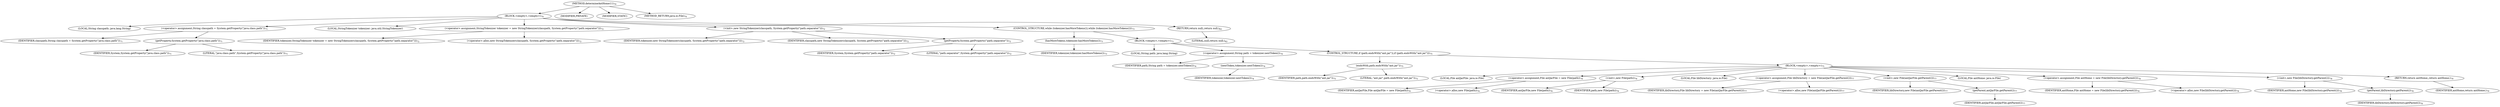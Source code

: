 digraph "determineAntHome11" {  
"51" [label = <(METHOD,determineAntHome11)<SUB>70</SUB>> ]
"52" [label = <(BLOCK,&lt;empty&gt;,&lt;empty&gt;)<SUB>70</SUB>> ]
"53" [label = <(LOCAL,String classpath: java.lang.String)> ]
"54" [label = <(&lt;operator&gt;.assignment,String classpath = System.getProperty(&quot;java.class.path&quot;))<SUB>71</SUB>> ]
"55" [label = <(IDENTIFIER,classpath,String classpath = System.getProperty(&quot;java.class.path&quot;))<SUB>71</SUB>> ]
"56" [label = <(getProperty,System.getProperty(&quot;java.class.path&quot;))<SUB>71</SUB>> ]
"57" [label = <(IDENTIFIER,System,System.getProperty(&quot;java.class.path&quot;))<SUB>71</SUB>> ]
"58" [label = <(LITERAL,&quot;java.class.path&quot;,System.getProperty(&quot;java.class.path&quot;))<SUB>71</SUB>> ]
"4" [label = <(LOCAL,StringTokenizer tokenizer: java.util.StringTokenizer)> ]
"59" [label = <(&lt;operator&gt;.assignment,StringTokenizer tokenizer = new StringTokenizer(classpath, System.getProperty(&quot;path.separator&quot;)))<SUB>72</SUB>> ]
"60" [label = <(IDENTIFIER,tokenizer,StringTokenizer tokenizer = new StringTokenizer(classpath, System.getProperty(&quot;path.separator&quot;)))<SUB>72</SUB>> ]
"61" [label = <(&lt;operator&gt;.alloc,new StringTokenizer(classpath, System.getProperty(&quot;path.separator&quot;)))<SUB>72</SUB>> ]
"62" [label = <(&lt;init&gt;,new StringTokenizer(classpath, System.getProperty(&quot;path.separator&quot;)))<SUB>72</SUB>> ]
"3" [label = <(IDENTIFIER,tokenizer,new StringTokenizer(classpath, System.getProperty(&quot;path.separator&quot;)))<SUB>72</SUB>> ]
"63" [label = <(IDENTIFIER,classpath,new StringTokenizer(classpath, System.getProperty(&quot;path.separator&quot;)))<SUB>72</SUB>> ]
"64" [label = <(getProperty,System.getProperty(&quot;path.separator&quot;))<SUB>72</SUB>> ]
"65" [label = <(IDENTIFIER,System,System.getProperty(&quot;path.separator&quot;))<SUB>72</SUB>> ]
"66" [label = <(LITERAL,&quot;path.separator&quot;,System.getProperty(&quot;path.separator&quot;))<SUB>72</SUB>> ]
"67" [label = <(CONTROL_STRUCTURE,while (tokenizer.hasMoreTokens()),while (tokenizer.hasMoreTokens()))<SUB>73</SUB>> ]
"68" [label = <(hasMoreTokens,tokenizer.hasMoreTokens())<SUB>73</SUB>> ]
"69" [label = <(IDENTIFIER,tokenizer,tokenizer.hasMoreTokens())<SUB>73</SUB>> ]
"70" [label = <(BLOCK,&lt;empty&gt;,&lt;empty&gt;)<SUB>73</SUB>> ]
"71" [label = <(LOCAL,String path: java.lang.String)> ]
"72" [label = <(&lt;operator&gt;.assignment,String path = tokenizer.nextToken())<SUB>74</SUB>> ]
"73" [label = <(IDENTIFIER,path,String path = tokenizer.nextToken())<SUB>74</SUB>> ]
"74" [label = <(nextToken,tokenizer.nextToken())<SUB>74</SUB>> ]
"75" [label = <(IDENTIFIER,tokenizer,tokenizer.nextToken())<SUB>74</SUB>> ]
"76" [label = <(CONTROL_STRUCTURE,if (path.endsWith(&quot;ant.jar&quot;)),if (path.endsWith(&quot;ant.jar&quot;)))<SUB>75</SUB>> ]
"77" [label = <(endsWith,path.endsWith(&quot;ant.jar&quot;))<SUB>75</SUB>> ]
"78" [label = <(IDENTIFIER,path,path.endsWith(&quot;ant.jar&quot;))<SUB>75</SUB>> ]
"79" [label = <(LITERAL,&quot;ant.jar&quot;,path.endsWith(&quot;ant.jar&quot;))<SUB>75</SUB>> ]
"80" [label = <(BLOCK,&lt;empty&gt;,&lt;empty&gt;)<SUB>75</SUB>> ]
"6" [label = <(LOCAL,File antJarFile: java.io.File)> ]
"81" [label = <(&lt;operator&gt;.assignment,File antJarFile = new File(path))<SUB>76</SUB>> ]
"82" [label = <(IDENTIFIER,antJarFile,File antJarFile = new File(path))<SUB>76</SUB>> ]
"83" [label = <(&lt;operator&gt;.alloc,new File(path))<SUB>76</SUB>> ]
"84" [label = <(&lt;init&gt;,new File(path))<SUB>76</SUB>> ]
"5" [label = <(IDENTIFIER,antJarFile,new File(path))<SUB>76</SUB>> ]
"85" [label = <(IDENTIFIER,path,new File(path))<SUB>76</SUB>> ]
"8" [label = <(LOCAL,File libDirectory: java.io.File)> ]
"86" [label = <(&lt;operator&gt;.assignment,File libDirectory = new File(antJarFile.getParent()))<SUB>77</SUB>> ]
"87" [label = <(IDENTIFIER,libDirectory,File libDirectory = new File(antJarFile.getParent()))<SUB>77</SUB>> ]
"88" [label = <(&lt;operator&gt;.alloc,new File(antJarFile.getParent()))<SUB>77</SUB>> ]
"89" [label = <(&lt;init&gt;,new File(antJarFile.getParent()))<SUB>77</SUB>> ]
"7" [label = <(IDENTIFIER,libDirectory,new File(antJarFile.getParent()))<SUB>77</SUB>> ]
"90" [label = <(getParent,antJarFile.getParent())<SUB>77</SUB>> ]
"91" [label = <(IDENTIFIER,antJarFile,antJarFile.getParent())<SUB>77</SUB>> ]
"10" [label = <(LOCAL,File antHome: java.io.File)> ]
"92" [label = <(&lt;operator&gt;.assignment,File antHome = new File(libDirectory.getParent()))<SUB>78</SUB>> ]
"93" [label = <(IDENTIFIER,antHome,File antHome = new File(libDirectory.getParent()))<SUB>78</SUB>> ]
"94" [label = <(&lt;operator&gt;.alloc,new File(libDirectory.getParent()))<SUB>78</SUB>> ]
"95" [label = <(&lt;init&gt;,new File(libDirectory.getParent()))<SUB>78</SUB>> ]
"9" [label = <(IDENTIFIER,antHome,new File(libDirectory.getParent()))<SUB>78</SUB>> ]
"96" [label = <(getParent,libDirectory.getParent())<SUB>78</SUB>> ]
"97" [label = <(IDENTIFIER,libDirectory,libDirectory.getParent())<SUB>78</SUB>> ]
"98" [label = <(RETURN,return antHome;,return antHome;)<SUB>79</SUB>> ]
"99" [label = <(IDENTIFIER,antHome,return antHome;)<SUB>79</SUB>> ]
"100" [label = <(RETURN,return null;,return null;)<SUB>82</SUB>> ]
"101" [label = <(LITERAL,null,return null;)<SUB>82</SUB>> ]
"102" [label = <(MODIFIER,PRIVATE)> ]
"103" [label = <(MODIFIER,STATIC)> ]
"104" [label = <(METHOD_RETURN,java.io.File)<SUB>70</SUB>> ]
  "51" -> "52" 
  "51" -> "102" 
  "51" -> "103" 
  "51" -> "104" 
  "52" -> "53" 
  "52" -> "54" 
  "52" -> "4" 
  "52" -> "59" 
  "52" -> "62" 
  "52" -> "67" 
  "52" -> "100" 
  "54" -> "55" 
  "54" -> "56" 
  "56" -> "57" 
  "56" -> "58" 
  "59" -> "60" 
  "59" -> "61" 
  "62" -> "3" 
  "62" -> "63" 
  "62" -> "64" 
  "64" -> "65" 
  "64" -> "66" 
  "67" -> "68" 
  "67" -> "70" 
  "68" -> "69" 
  "70" -> "71" 
  "70" -> "72" 
  "70" -> "76" 
  "72" -> "73" 
  "72" -> "74" 
  "74" -> "75" 
  "76" -> "77" 
  "76" -> "80" 
  "77" -> "78" 
  "77" -> "79" 
  "80" -> "6" 
  "80" -> "81" 
  "80" -> "84" 
  "80" -> "8" 
  "80" -> "86" 
  "80" -> "89" 
  "80" -> "10" 
  "80" -> "92" 
  "80" -> "95" 
  "80" -> "98" 
  "81" -> "82" 
  "81" -> "83" 
  "84" -> "5" 
  "84" -> "85" 
  "86" -> "87" 
  "86" -> "88" 
  "89" -> "7" 
  "89" -> "90" 
  "90" -> "91" 
  "92" -> "93" 
  "92" -> "94" 
  "95" -> "9" 
  "95" -> "96" 
  "96" -> "97" 
  "98" -> "99" 
  "100" -> "101" 
}
